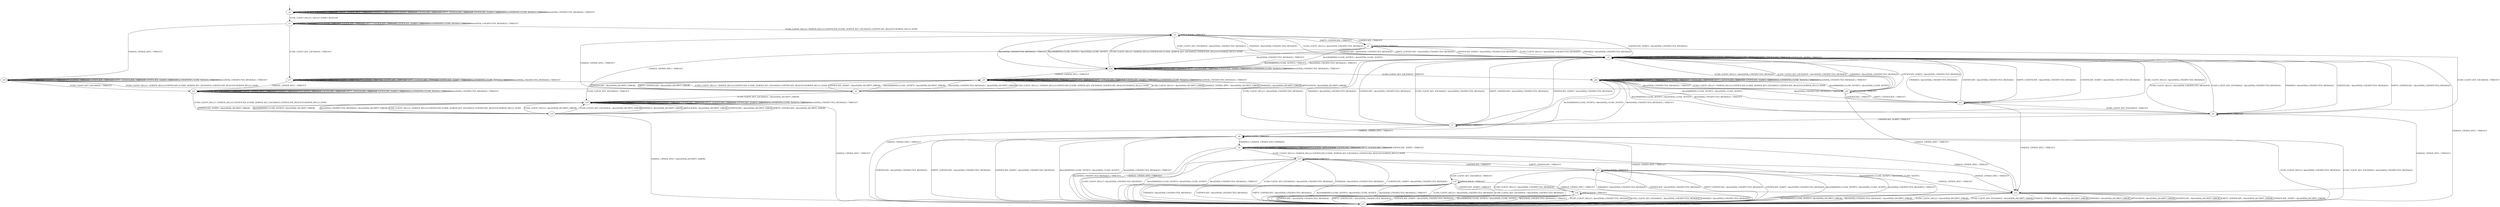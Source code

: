 digraph h4 {
s0 [label="s0"];
s1 [label="s1"];
s2 [label="s2"];
s10 [label="s10"];
s17 [label="s17"];
s3 [label="s3"];
s4 [label="s4"];
s5 [label="s5"];
s21 [label="s21"];
s22 [label="s22"];
s24 [label="s24"];
s6 [label="s6"];
s11 [label="s11"];
s18 [label="s18"];
s23 [label="s23"];
s25 [label="s25"];
s7 [label="s7"];
s12 [label="s12"];
s19 [label="s19"];
s20 [label="s20"];
s8 [label="s8"];
s9 [label="s9"];
s13 [label="s13"];
s14 [label="s14"];
s15 [label="s15"];
s16 [label="s16"];
s0 -> s1 [label="ECDH_CLIENT_HELLO / HELLO_VERIFY_REQUEST"];
s0 -> s0 [label="ECDH_CLIENT_KEY_EXCHANGE / TIMEOUT"];
s0 -> s0 [label="CHANGE_CIPHER_SPEC / TIMEOUT"];
s0 -> s0 [label="FINISHED / TIMEOUT"];
s0 -> s0 [label="APPLICATION / TIMEOUT"];
s0 -> s0 [label="CERTIFICATE / TIMEOUT"];
s0 -> s0 [label="EMPTY_CERTIFICATE / TIMEOUT"];
s0 -> s0 [label="CERTIFICATE_VERIFY / TIMEOUT"];
s0 -> s0 [label="Alert(WARNING,CLOSE_NOTIFY) / TIMEOUT"];
s0 -> s0 [label="Alert(FATAL,UNEXPECTED_MESSAGE) / TIMEOUT"];
s1 -> s2 [label="ECDH_CLIENT_HELLO / SERVER_HELLO,CERTIFICATE,ECDHE_SERVER_KEY_EXCHANGE,CERTIFICATE_REQUEST,SERVER_HELLO_DONE"];
s1 -> s17 [label="ECDH_CLIENT_KEY_EXCHANGE / TIMEOUT"];
s1 -> s10 [label="CHANGE_CIPHER_SPEC / TIMEOUT"];
s1 -> s1 [label="FINISHED / TIMEOUT"];
s1 -> s1 [label="APPLICATION / TIMEOUT"];
s1 -> s1 [label="CERTIFICATE / TIMEOUT"];
s1 -> s1 [label="EMPTY_CERTIFICATE / TIMEOUT"];
s1 -> s1 [label="CERTIFICATE_VERIFY / TIMEOUT"];
s1 -> s1 [label="Alert(WARNING,CLOSE_NOTIFY) / TIMEOUT"];
s1 -> s1 [label="Alert(FATAL,UNEXPECTED_MESSAGE) / TIMEOUT"];
s2 -> s3 [label="ECDH_CLIENT_HELLO / Alert(FATAL,UNEXPECTED_MESSAGE)"];
s2 -> s3 [label="ECDH_CLIENT_KEY_EXCHANGE / Alert(FATAL,UNEXPECTED_MESSAGE)"];
s2 -> s4 [label="CHANGE_CIPHER_SPEC / TIMEOUT"];
s2 -> s3 [label="FINISHED / Alert(FATAL,UNEXPECTED_MESSAGE)"];
s2 -> s2 [label="APPLICATION / TIMEOUT"];
s2 -> s5 [label="CERTIFICATE / TIMEOUT"];
s2 -> s5 [label="EMPTY_CERTIFICATE / TIMEOUT"];
s2 -> s3 [label="CERTIFICATE_VERIFY / Alert(FATAL,UNEXPECTED_MESSAGE)"];
s2 -> s24 [label="Alert(WARNING,CLOSE_NOTIFY) / Alert(FATAL,CLOSE_NOTIFY)"];
s2 -> s24 [label="Alert(FATAL,UNEXPECTED_MESSAGE) / TIMEOUT"];
s10 -> s4 [label="ECDH_CLIENT_HELLO / SERVER_HELLO,CERTIFICATE,ECDHE_SERVER_KEY_EXCHANGE,CERTIFICATE_REQUEST,SERVER_HELLO_DONE"];
s10 -> s21 [label="ECDH_CLIENT_KEY_EXCHANGE / TIMEOUT"];
s10 -> s10 [label="CHANGE_CIPHER_SPEC / TIMEOUT"];
s10 -> s10 [label="FINISHED / TIMEOUT"];
s10 -> s10 [label="APPLICATION / TIMEOUT"];
s10 -> s10 [label="CERTIFICATE / TIMEOUT"];
s10 -> s10 [label="EMPTY_CERTIFICATE / TIMEOUT"];
s10 -> s10 [label="CERTIFICATE_VERIFY / TIMEOUT"];
s10 -> s10 [label="Alert(WARNING,CLOSE_NOTIFY) / TIMEOUT"];
s10 -> s10 [label="Alert(FATAL,UNEXPECTED_MESSAGE) / TIMEOUT"];
s17 -> s22 [label="ECDH_CLIENT_HELLO / SERVER_HELLO,CERTIFICATE,ECDHE_SERVER_KEY_EXCHANGE,CERTIFICATE_REQUEST,SERVER_HELLO_DONE"];
s17 -> s17 [label="ECDH_CLIENT_KEY_EXCHANGE / TIMEOUT"];
s17 -> s21 [label="CHANGE_CIPHER_SPEC / TIMEOUT"];
s17 -> s17 [label="FINISHED / TIMEOUT"];
s17 -> s17 [label="APPLICATION / TIMEOUT"];
s17 -> s17 [label="CERTIFICATE / TIMEOUT"];
s17 -> s17 [label="EMPTY_CERTIFICATE / TIMEOUT"];
s17 -> s17 [label="CERTIFICATE_VERIFY / TIMEOUT"];
s17 -> s17 [label="Alert(WARNING,CLOSE_NOTIFY) / TIMEOUT"];
s17 -> s17 [label="Alert(FATAL,UNEXPECTED_MESSAGE) / TIMEOUT"];
s3 -> s3 [label="ECDH_CLIENT_HELLO / TIMEOUT"];
s3 -> s3 [label="ECDH_CLIENT_KEY_EXCHANGE / TIMEOUT"];
s3 -> s11 [label="CHANGE_CIPHER_SPEC / TIMEOUT"];
s3 -> s3 [label="FINISHED / TIMEOUT"];
s3 -> s3 [label="APPLICATION / TIMEOUT"];
s3 -> s3 [label="CERTIFICATE / TIMEOUT"];
s3 -> s3 [label="EMPTY_CERTIFICATE / TIMEOUT"];
s3 -> s3 [label="CERTIFICATE_VERIFY / TIMEOUT"];
s3 -> s24 [label="Alert(WARNING,CLOSE_NOTIFY) / TIMEOUT"];
s3 -> s24 [label="Alert(FATAL,UNEXPECTED_MESSAGE) / TIMEOUT"];
s4 -> s25 [label="ECDH_CLIENT_HELLO / Alert(FATAL,DECRYPT_ERROR)"];
s4 -> s18 [label="ECDH_CLIENT_KEY_EXCHANGE / Alert(FATAL,DECRYPT_ERROR)"];
s4 -> s25 [label="CHANGE_CIPHER_SPEC / Alert(FATAL,DECRYPT_ERROR)"];
s4 -> s25 [label="FINISHED / Alert(FATAL,DECRYPT_ERROR)"];
s4 -> s25 [label="APPLICATION / Alert(FATAL,DECRYPT_ERROR)"];
s4 -> s25 [label="CERTIFICATE / Alert(FATAL,DECRYPT_ERROR)"];
s4 -> s25 [label="EMPTY_CERTIFICATE / Alert(FATAL,DECRYPT_ERROR)"];
s4 -> s25 [label="CERTIFICATE_VERIFY / Alert(FATAL,DECRYPT_ERROR)"];
s4 -> s25 [label="Alert(WARNING,CLOSE_NOTIFY) / Alert(FATAL,DECRYPT_ERROR)"];
s4 -> s25 [label="Alert(FATAL,UNEXPECTED_MESSAGE) / Alert(FATAL,DECRYPT_ERROR)"];
s5 -> s3 [label="ECDH_CLIENT_HELLO / Alert(FATAL,UNEXPECTED_MESSAGE)"];
s5 -> s6 [label="ECDH_CLIENT_KEY_EXCHANGE / TIMEOUT"];
s5 -> s4 [label="CHANGE_CIPHER_SPEC / TIMEOUT"];
s5 -> s3 [label="FINISHED / Alert(FATAL,UNEXPECTED_MESSAGE)"];
s5 -> s5 [label="APPLICATION / TIMEOUT"];
s5 -> s3 [label="CERTIFICATE / Alert(FATAL,UNEXPECTED_MESSAGE)"];
s5 -> s3 [label="EMPTY_CERTIFICATE / Alert(FATAL,UNEXPECTED_MESSAGE)"];
s5 -> s3 [label="CERTIFICATE_VERIFY / Alert(FATAL,UNEXPECTED_MESSAGE)"];
s5 -> s24 [label="Alert(WARNING,CLOSE_NOTIFY) / Alert(FATAL,CLOSE_NOTIFY)"];
s5 -> s24 [label="Alert(FATAL,UNEXPECTED_MESSAGE) / TIMEOUT"];
s21 -> s19 [label="ECDH_CLIENT_HELLO / SERVER_HELLO,CERTIFICATE,ECDHE_SERVER_KEY_EXCHANGE,CERTIFICATE_REQUEST,SERVER_HELLO_DONE"];
s21 -> s21 [label="ECDH_CLIENT_KEY_EXCHANGE / TIMEOUT"];
s21 -> s21 [label="CHANGE_CIPHER_SPEC / TIMEOUT"];
s21 -> s21 [label="FINISHED / TIMEOUT"];
s21 -> s21 [label="APPLICATION / TIMEOUT"];
s21 -> s21 [label="CERTIFICATE / TIMEOUT"];
s21 -> s21 [label="EMPTY_CERTIFICATE / TIMEOUT"];
s21 -> s21 [label="CERTIFICATE_VERIFY / TIMEOUT"];
s21 -> s21 [label="Alert(WARNING,CLOSE_NOTIFY) / TIMEOUT"];
s21 -> s21 [label="Alert(FATAL,UNEXPECTED_MESSAGE) / TIMEOUT"];
s22 -> s3 [label="ECDH_CLIENT_HELLO / Alert(FATAL,UNEXPECTED_MESSAGE)"];
s22 -> s3 [label="ECDH_CLIENT_KEY_EXCHANGE / Alert(FATAL,UNEXPECTED_MESSAGE)"];
s22 -> s12 [label="CHANGE_CIPHER_SPEC / TIMEOUT"];
s22 -> s3 [label="FINISHED / Alert(FATAL,UNEXPECTED_MESSAGE)"];
s22 -> s22 [label="APPLICATION / TIMEOUT"];
s22 -> s23 [label="CERTIFICATE / TIMEOUT"];
s22 -> s23 [label="EMPTY_CERTIFICATE / TIMEOUT"];
s22 -> s3 [label="CERTIFICATE_VERIFY / Alert(FATAL,UNEXPECTED_MESSAGE)"];
s22 -> s20 [label="Alert(WARNING,CLOSE_NOTIFY) / Alert(FATAL,CLOSE_NOTIFY)"];
s22 -> s20 [label="Alert(FATAL,UNEXPECTED_MESSAGE) / TIMEOUT"];
s24 -> s2 [label="ECDH_CLIENT_HELLO / SERVER_HELLO,CERTIFICATE,ECDHE_SERVER_KEY_EXCHANGE,CERTIFICATE_REQUEST,SERVER_HELLO_DONE"];
s24 -> s20 [label="ECDH_CLIENT_KEY_EXCHANGE / TIMEOUT"];
s24 -> s25 [label="CHANGE_CIPHER_SPEC / TIMEOUT"];
s24 -> s24 [label="FINISHED / TIMEOUT"];
s24 -> s24 [label="APPLICATION / TIMEOUT"];
s24 -> s24 [label="CERTIFICATE / TIMEOUT"];
s24 -> s24 [label="EMPTY_CERTIFICATE / TIMEOUT"];
s24 -> s24 [label="CERTIFICATE_VERIFY / TIMEOUT"];
s24 -> s24 [label="Alert(WARNING,CLOSE_NOTIFY) / TIMEOUT"];
s24 -> s24 [label="Alert(FATAL,UNEXPECTED_MESSAGE) / TIMEOUT"];
s6 -> s3 [label="ECDH_CLIENT_HELLO / Alert(FATAL,UNEXPECTED_MESSAGE)"];
s6 -> s3 [label="ECDH_CLIENT_KEY_EXCHANGE / Alert(FATAL,UNEXPECTED_MESSAGE)"];
s6 -> s12 [label="CHANGE_CIPHER_SPEC / TIMEOUT"];
s6 -> s3 [label="FINISHED / Alert(FATAL,UNEXPECTED_MESSAGE)"];
s6 -> s6 [label="APPLICATION / TIMEOUT"];
s6 -> s3 [label="CERTIFICATE / Alert(FATAL,UNEXPECTED_MESSAGE)"];
s6 -> s3 [label="EMPTY_CERTIFICATE / Alert(FATAL,UNEXPECTED_MESSAGE)"];
s6 -> s7 [label="CERTIFICATE_VERIFY / TIMEOUT"];
s6 -> s20 [label="Alert(WARNING,CLOSE_NOTIFY) / Alert(FATAL,CLOSE_NOTIFY)"];
s6 -> s20 [label="Alert(FATAL,UNEXPECTED_MESSAGE) / TIMEOUT"];
s11 -> s11 [label="ECDH_CLIENT_HELLO / TIMEOUT"];
s11 -> s11 [label="ECDH_CLIENT_KEY_EXCHANGE / TIMEOUT"];
s11 -> s11 [label="CHANGE_CIPHER_SPEC / TIMEOUT"];
s11 -> s11 [label="FINISHED / TIMEOUT"];
s11 -> s11 [label="APPLICATION / TIMEOUT"];
s11 -> s11 [label="CERTIFICATE / TIMEOUT"];
s11 -> s11 [label="EMPTY_CERTIFICATE / TIMEOUT"];
s11 -> s11 [label="CERTIFICATE_VERIFY / TIMEOUT"];
s11 -> s11 [label="Alert(WARNING,CLOSE_NOTIFY) / TIMEOUT"];
s11 -> s11 [label="Alert(FATAL,UNEXPECTED_MESSAGE) / TIMEOUT"];
s18 -> s19 [label="ECDH_CLIENT_HELLO / SERVER_HELLO,CERTIFICATE,ECDHE_SERVER_KEY_EXCHANGE,CERTIFICATE_REQUEST,SERVER_HELLO_DONE"];
s18 -> s18 [label="ECDH_CLIENT_KEY_EXCHANGE / TIMEOUT"];
s18 -> s11 [label="CHANGE_CIPHER_SPEC / TIMEOUT"];
s18 -> s18 [label="FINISHED / TIMEOUT"];
s18 -> s18 [label="APPLICATION / TIMEOUT"];
s18 -> s18 [label="CERTIFICATE / TIMEOUT"];
s18 -> s18 [label="EMPTY_CERTIFICATE / TIMEOUT"];
s18 -> s18 [label="CERTIFICATE_VERIFY / TIMEOUT"];
s18 -> s18 [label="Alert(WARNING,CLOSE_NOTIFY) / TIMEOUT"];
s18 -> s18 [label="Alert(FATAL,UNEXPECTED_MESSAGE) / TIMEOUT"];
s23 -> s3 [label="ECDH_CLIENT_HELLO / Alert(FATAL,UNEXPECTED_MESSAGE)"];
s23 -> s6 [label="ECDH_CLIENT_KEY_EXCHANGE / TIMEOUT"];
s23 -> s12 [label="CHANGE_CIPHER_SPEC / TIMEOUT"];
s23 -> s3 [label="FINISHED / Alert(FATAL,UNEXPECTED_MESSAGE)"];
s23 -> s23 [label="APPLICATION / TIMEOUT"];
s23 -> s3 [label="CERTIFICATE / Alert(FATAL,UNEXPECTED_MESSAGE)"];
s23 -> s3 [label="EMPTY_CERTIFICATE / Alert(FATAL,UNEXPECTED_MESSAGE)"];
s23 -> s3 [label="CERTIFICATE_VERIFY / Alert(FATAL,UNEXPECTED_MESSAGE)"];
s23 -> s20 [label="Alert(WARNING,CLOSE_NOTIFY) / Alert(FATAL,CLOSE_NOTIFY)"];
s23 -> s20 [label="Alert(FATAL,UNEXPECTED_MESSAGE) / TIMEOUT"];
s25 -> s4 [label="ECDH_CLIENT_HELLO / SERVER_HELLO,CERTIFICATE,ECDHE_SERVER_KEY_EXCHANGE,CERTIFICATE_REQUEST,SERVER_HELLO_DONE"];
s25 -> s18 [label="ECDH_CLIENT_KEY_EXCHANGE / TIMEOUT"];
s25 -> s25 [label="CHANGE_CIPHER_SPEC / TIMEOUT"];
s25 -> s25 [label="FINISHED / TIMEOUT"];
s25 -> s25 [label="APPLICATION / TIMEOUT"];
s25 -> s25 [label="CERTIFICATE / TIMEOUT"];
s25 -> s25 [label="EMPTY_CERTIFICATE / TIMEOUT"];
s25 -> s25 [label="CERTIFICATE_VERIFY / TIMEOUT"];
s25 -> s25 [label="Alert(WARNING,CLOSE_NOTIFY) / TIMEOUT"];
s25 -> s25 [label="Alert(FATAL,UNEXPECTED_MESSAGE) / TIMEOUT"];
s7 -> s3 [label="ECDH_CLIENT_HELLO / Alert(FATAL,UNEXPECTED_MESSAGE)"];
s7 -> s3 [label="ECDH_CLIENT_KEY_EXCHANGE / Alert(FATAL,UNEXPECTED_MESSAGE)"];
s7 -> s8 [label="CHANGE_CIPHER_SPEC / TIMEOUT"];
s7 -> s3 [label="FINISHED / Alert(FATAL,UNEXPECTED_MESSAGE)"];
s7 -> s7 [label="APPLICATION / TIMEOUT"];
s7 -> s3 [label="CERTIFICATE / Alert(FATAL,UNEXPECTED_MESSAGE)"];
s7 -> s3 [label="EMPTY_CERTIFICATE / Alert(FATAL,UNEXPECTED_MESSAGE)"];
s7 -> s3 [label="CERTIFICATE_VERIFY / Alert(FATAL,UNEXPECTED_MESSAGE)"];
s7 -> s20 [label="Alert(WARNING,CLOSE_NOTIFY) / Alert(FATAL,CLOSE_NOTIFY)"];
s7 -> s20 [label="Alert(FATAL,UNEXPECTED_MESSAGE) / TIMEOUT"];
s12 -> s11 [label="ECDH_CLIENT_HELLO / Alert(FATAL,DECRYPT_ERROR)"];
s12 -> s11 [label="ECDH_CLIENT_KEY_EXCHANGE / Alert(FATAL,DECRYPT_ERROR)"];
s12 -> s11 [label="CHANGE_CIPHER_SPEC / Alert(FATAL,DECRYPT_ERROR)"];
s12 -> s11 [label="FINISHED / Alert(FATAL,DECRYPT_ERROR)"];
s12 -> s11 [label="APPLICATION / Alert(FATAL,DECRYPT_ERROR)"];
s12 -> s11 [label="CERTIFICATE / Alert(FATAL,DECRYPT_ERROR)"];
s12 -> s11 [label="EMPTY_CERTIFICATE / Alert(FATAL,DECRYPT_ERROR)"];
s12 -> s11 [label="CERTIFICATE_VERIFY / Alert(FATAL,DECRYPT_ERROR)"];
s12 -> s11 [label="Alert(WARNING,CLOSE_NOTIFY) / Alert(FATAL,DECRYPT_ERROR)"];
s12 -> s11 [label="Alert(FATAL,UNEXPECTED_MESSAGE) / Alert(FATAL,DECRYPT_ERROR)"];
s19 -> s18 [label="ECDH_CLIENT_HELLO / Alert(FATAL,DECRYPT_ERROR)"];
s19 -> s18 [label="ECDH_CLIENT_KEY_EXCHANGE / Alert(FATAL,DECRYPT_ERROR)"];
s19 -> s11 [label="CHANGE_CIPHER_SPEC / Alert(FATAL,DECRYPT_ERROR)"];
s19 -> s18 [label="FINISHED / Alert(FATAL,DECRYPT_ERROR)"];
s19 -> s18 [label="APPLICATION / Alert(FATAL,DECRYPT_ERROR)"];
s19 -> s18 [label="CERTIFICATE / Alert(FATAL,DECRYPT_ERROR)"];
s19 -> s18 [label="EMPTY_CERTIFICATE / Alert(FATAL,DECRYPT_ERROR)"];
s19 -> s18 [label="CERTIFICATE_VERIFY / Alert(FATAL,DECRYPT_ERROR)"];
s19 -> s18 [label="Alert(WARNING,CLOSE_NOTIFY) / Alert(FATAL,DECRYPT_ERROR)"];
s19 -> s18 [label="Alert(FATAL,UNEXPECTED_MESSAGE) / Alert(FATAL,DECRYPT_ERROR)"];
s20 -> s22 [label="ECDH_CLIENT_HELLO / SERVER_HELLO,CERTIFICATE,ECDHE_SERVER_KEY_EXCHANGE,CERTIFICATE_REQUEST,SERVER_HELLO_DONE"];
s20 -> s20 [label="ECDH_CLIENT_KEY_EXCHANGE / TIMEOUT"];
s20 -> s11 [label="CHANGE_CIPHER_SPEC / TIMEOUT"];
s20 -> s20 [label="FINISHED / TIMEOUT"];
s20 -> s20 [label="APPLICATION / TIMEOUT"];
s20 -> s20 [label="CERTIFICATE / TIMEOUT"];
s20 -> s20 [label="EMPTY_CERTIFICATE / TIMEOUT"];
s20 -> s20 [label="CERTIFICATE_VERIFY / TIMEOUT"];
s20 -> s20 [label="Alert(WARNING,CLOSE_NOTIFY) / TIMEOUT"];
s20 -> s20 [label="Alert(FATAL,UNEXPECTED_MESSAGE) / TIMEOUT"];
s8 -> s11 [label="ECDH_CLIENT_HELLO / Alert(FATAL,UNEXPECTED_MESSAGE)"];
s8 -> s11 [label="ECDH_CLIENT_KEY_EXCHANGE / Alert(FATAL,UNEXPECTED_MESSAGE)"];
s8 -> s12 [label="CHANGE_CIPHER_SPEC / TIMEOUT"];
s8 -> s9 [label="FINISHED / CHANGE_CIPHER_SPEC,FINISHED"];
s8 -> s8 [label="APPLICATION / TIMEOUT"];
s8 -> s11 [label="CERTIFICATE / Alert(FATAL,UNEXPECTED_MESSAGE)"];
s8 -> s11 [label="EMPTY_CERTIFICATE / Alert(FATAL,UNEXPECTED_MESSAGE)"];
s8 -> s11 [label="CERTIFICATE_VERIFY / Alert(FATAL,UNEXPECTED_MESSAGE)"];
s8 -> s11 [label="Alert(WARNING,CLOSE_NOTIFY) / Alert(FATAL,CLOSE_NOTIFY)"];
s8 -> s11 [label="Alert(FATAL,UNEXPECTED_MESSAGE) / TIMEOUT"];
s9 -> s13 [label="ECDH_CLIENT_HELLO / SERVER_HELLO,CERTIFICATE,ECDHE_SERVER_KEY_EXCHANGE,CERTIFICATE_REQUEST,SERVER_HELLO_DONE"];
s9 -> s9 [label="ECDH_CLIENT_KEY_EXCHANGE / TIMEOUT"];
s9 -> s11 [label="CHANGE_CIPHER_SPEC / TIMEOUT"];
s9 -> s9 [label="FINISHED / TIMEOUT"];
s9 -> s9 [label="APPLICATION / APPLICATION"];
s9 -> s9 [label="CERTIFICATE / TIMEOUT"];
s9 -> s9 [label="EMPTY_CERTIFICATE / TIMEOUT"];
s9 -> s9 [label="CERTIFICATE_VERIFY / TIMEOUT"];
s9 -> s11 [label="Alert(WARNING,CLOSE_NOTIFY) / Alert(FATAL,CLOSE_NOTIFY)"];
s9 -> s11 [label="Alert(FATAL,UNEXPECTED_MESSAGE) / TIMEOUT"];
s13 -> s11 [label="ECDH_CLIENT_HELLO / Alert(FATAL,UNEXPECTED_MESSAGE)"];
s13 -> s11 [label="ECDH_CLIENT_KEY_EXCHANGE / Alert(FATAL,UNEXPECTED_MESSAGE)"];
s13 -> s12 [label="CHANGE_CIPHER_SPEC / TIMEOUT"];
s13 -> s11 [label="FINISHED / Alert(FATAL,UNEXPECTED_MESSAGE)"];
s13 -> s13 [label="APPLICATION / TIMEOUT"];
s13 -> s14 [label="CERTIFICATE / TIMEOUT"];
s13 -> s14 [label="EMPTY_CERTIFICATE / TIMEOUT"];
s13 -> s11 [label="CERTIFICATE_VERIFY / Alert(FATAL,UNEXPECTED_MESSAGE)"];
s13 -> s11 [label="Alert(WARNING,CLOSE_NOTIFY) / Alert(FATAL,CLOSE_NOTIFY)"];
s13 -> s11 [label="Alert(FATAL,UNEXPECTED_MESSAGE) / TIMEOUT"];
s14 -> s11 [label="ECDH_CLIENT_HELLO / Alert(FATAL,UNEXPECTED_MESSAGE)"];
s14 -> s15 [label="ECDH_CLIENT_KEY_EXCHANGE / TIMEOUT"];
s14 -> s12 [label="CHANGE_CIPHER_SPEC / TIMEOUT"];
s14 -> s11 [label="FINISHED / Alert(FATAL,UNEXPECTED_MESSAGE)"];
s14 -> s14 [label="APPLICATION / TIMEOUT"];
s14 -> s11 [label="CERTIFICATE / Alert(FATAL,UNEXPECTED_MESSAGE)"];
s14 -> s11 [label="EMPTY_CERTIFICATE / Alert(FATAL,UNEXPECTED_MESSAGE)"];
s14 -> s11 [label="CERTIFICATE_VERIFY / Alert(FATAL,UNEXPECTED_MESSAGE)"];
s14 -> s11 [label="Alert(WARNING,CLOSE_NOTIFY) / Alert(FATAL,CLOSE_NOTIFY)"];
s14 -> s11 [label="Alert(FATAL,UNEXPECTED_MESSAGE) / TIMEOUT"];
s15 -> s11 [label="ECDH_CLIENT_HELLO / Alert(FATAL,UNEXPECTED_MESSAGE)"];
s15 -> s11 [label="ECDH_CLIENT_KEY_EXCHANGE / Alert(FATAL,UNEXPECTED_MESSAGE)"];
s15 -> s12 [label="CHANGE_CIPHER_SPEC / TIMEOUT"];
s15 -> s11 [label="FINISHED / Alert(FATAL,UNEXPECTED_MESSAGE)"];
s15 -> s15 [label="APPLICATION / TIMEOUT"];
s15 -> s11 [label="CERTIFICATE / Alert(FATAL,UNEXPECTED_MESSAGE)"];
s15 -> s11 [label="EMPTY_CERTIFICATE / Alert(FATAL,UNEXPECTED_MESSAGE)"];
s15 -> s16 [label="CERTIFICATE_VERIFY / TIMEOUT"];
s15 -> s11 [label="Alert(WARNING,CLOSE_NOTIFY) / Alert(FATAL,CLOSE_NOTIFY)"];
s15 -> s11 [label="Alert(FATAL,UNEXPECTED_MESSAGE) / TIMEOUT"];
s16 -> s11 [label="ECDH_CLIENT_HELLO / Alert(FATAL,UNEXPECTED_MESSAGE)"];
s16 -> s11 [label="ECDH_CLIENT_KEY_EXCHANGE / Alert(FATAL,UNEXPECTED_MESSAGE)"];
s16 -> s8 [label="CHANGE_CIPHER_SPEC / TIMEOUT"];
s16 -> s11 [label="FINISHED / Alert(FATAL,UNEXPECTED_MESSAGE)"];
s16 -> s16 [label="APPLICATION / TIMEOUT"];
s16 -> s11 [label="CERTIFICATE / Alert(FATAL,UNEXPECTED_MESSAGE)"];
s16 -> s11 [label="EMPTY_CERTIFICATE / Alert(FATAL,UNEXPECTED_MESSAGE)"];
s16 -> s11 [label="CERTIFICATE_VERIFY / Alert(FATAL,UNEXPECTED_MESSAGE)"];
s16 -> s11 [label="Alert(WARNING,CLOSE_NOTIFY) / Alert(FATAL,CLOSE_NOTIFY)"];
s16 -> s11 [label="Alert(FATAL,UNEXPECTED_MESSAGE) / TIMEOUT"];
__start0 [shape=none, label=""];
__start0 -> s0 [label=""];
}
